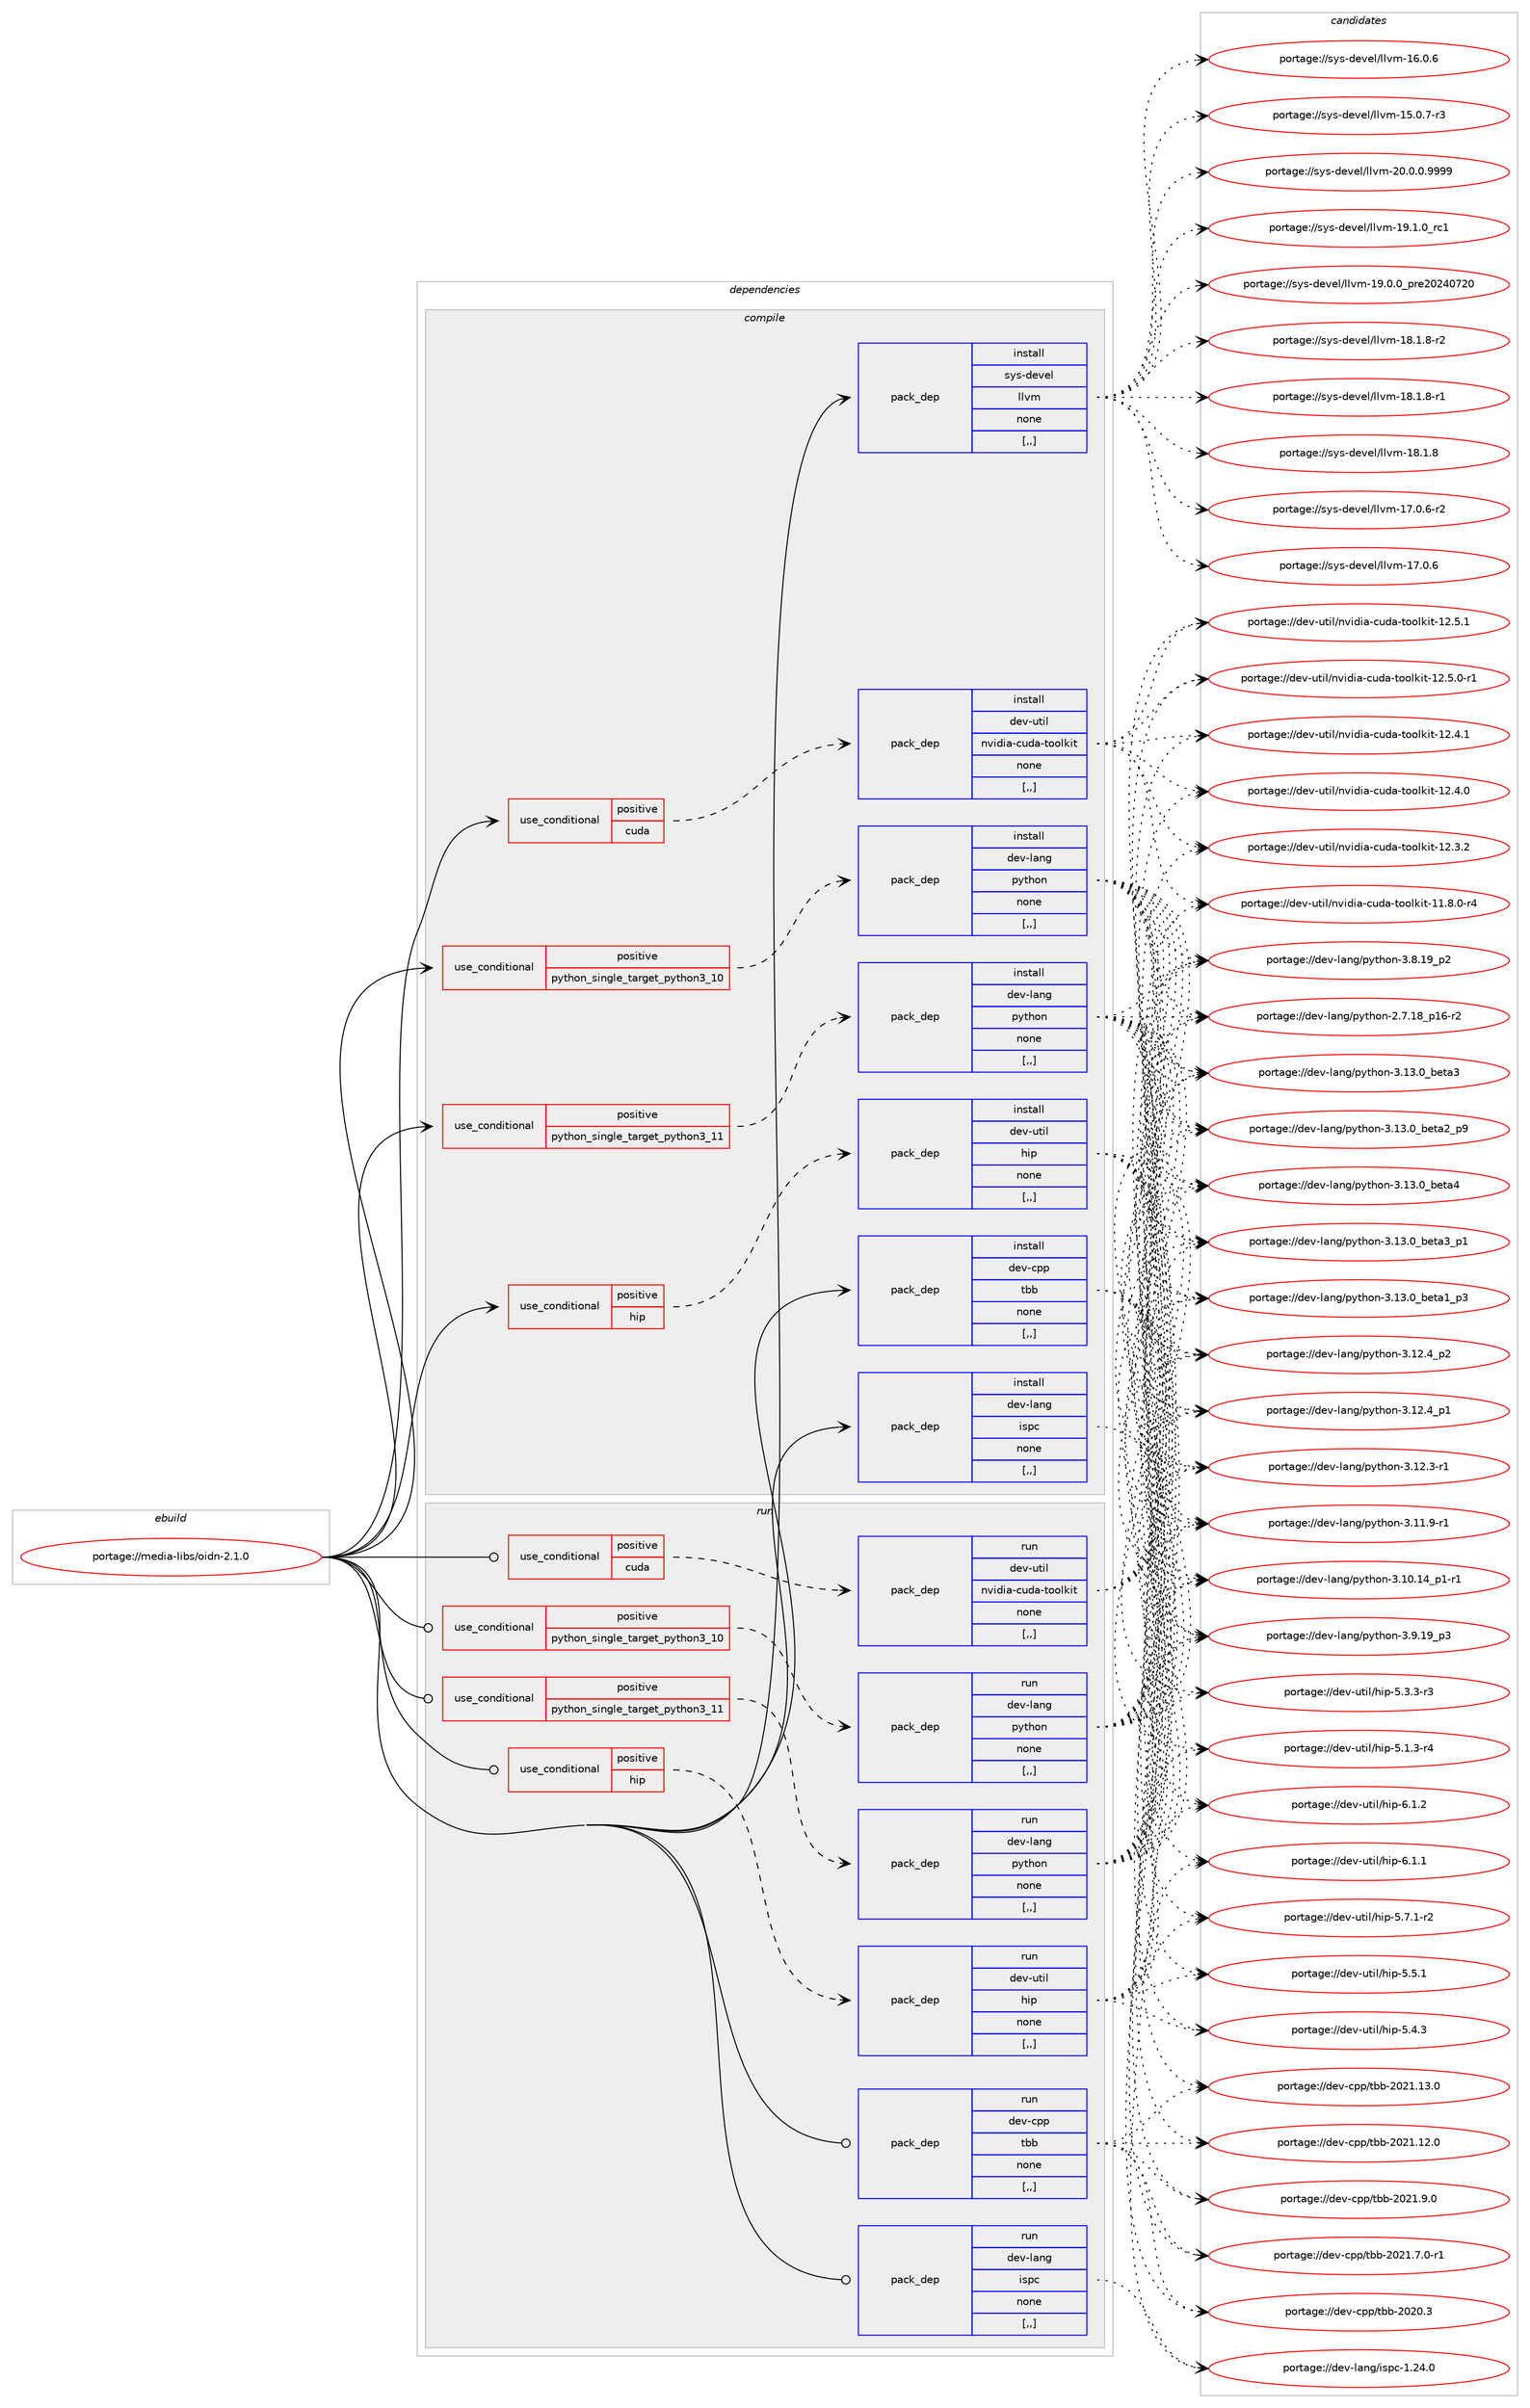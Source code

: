digraph prolog {

# *************
# Graph options
# *************

newrank=true;
concentrate=true;
compound=true;
graph [rankdir=LR,fontname=Helvetica,fontsize=10,ranksep=1.5];#, ranksep=2.5, nodesep=0.2];
edge  [arrowhead=vee];
node  [fontname=Helvetica,fontsize=10];

# **********
# The ebuild
# **********

subgraph cluster_leftcol {
color=gray;
label=<<i>ebuild</i>>;
id [label="portage://media-libs/oidn-2.1.0", color=red, width=4, href="../media-libs/oidn-2.1.0.svg"];
}

# ****************
# The dependencies
# ****************

subgraph cluster_midcol {
color=gray;
label=<<i>dependencies</i>>;
subgraph cluster_compile {
fillcolor="#eeeeee";
style=filled;
label=<<i>compile</i>>;
subgraph cond76781 {
dependency303120 [label=<<TABLE BORDER="0" CELLBORDER="1" CELLSPACING="0" CELLPADDING="4"><TR><TD ROWSPAN="3" CELLPADDING="10">use_conditional</TD></TR><TR><TD>positive</TD></TR><TR><TD>cuda</TD></TR></TABLE>>, shape=none, color=red];
subgraph pack223974 {
dependency303121 [label=<<TABLE BORDER="0" CELLBORDER="1" CELLSPACING="0" CELLPADDING="4" WIDTH="220"><TR><TD ROWSPAN="6" CELLPADDING="30">pack_dep</TD></TR><TR><TD WIDTH="110">install</TD></TR><TR><TD>dev-util</TD></TR><TR><TD>nvidia-cuda-toolkit</TD></TR><TR><TD>none</TD></TR><TR><TD>[,,]</TD></TR></TABLE>>, shape=none, color=blue];
}
dependency303120:e -> dependency303121:w [weight=20,style="dashed",arrowhead="vee"];
}
id:e -> dependency303120:w [weight=20,style="solid",arrowhead="vee"];
subgraph cond76782 {
dependency303122 [label=<<TABLE BORDER="0" CELLBORDER="1" CELLSPACING="0" CELLPADDING="4"><TR><TD ROWSPAN="3" CELLPADDING="10">use_conditional</TD></TR><TR><TD>positive</TD></TR><TR><TD>hip</TD></TR></TABLE>>, shape=none, color=red];
subgraph pack223975 {
dependency303123 [label=<<TABLE BORDER="0" CELLBORDER="1" CELLSPACING="0" CELLPADDING="4" WIDTH="220"><TR><TD ROWSPAN="6" CELLPADDING="30">pack_dep</TD></TR><TR><TD WIDTH="110">install</TD></TR><TR><TD>dev-util</TD></TR><TR><TD>hip</TD></TR><TR><TD>none</TD></TR><TR><TD>[,,]</TD></TR></TABLE>>, shape=none, color=blue];
}
dependency303122:e -> dependency303123:w [weight=20,style="dashed",arrowhead="vee"];
}
id:e -> dependency303122:w [weight=20,style="solid",arrowhead="vee"];
subgraph cond76783 {
dependency303124 [label=<<TABLE BORDER="0" CELLBORDER="1" CELLSPACING="0" CELLPADDING="4"><TR><TD ROWSPAN="3" CELLPADDING="10">use_conditional</TD></TR><TR><TD>positive</TD></TR><TR><TD>python_single_target_python3_10</TD></TR></TABLE>>, shape=none, color=red];
subgraph pack223976 {
dependency303125 [label=<<TABLE BORDER="0" CELLBORDER="1" CELLSPACING="0" CELLPADDING="4" WIDTH="220"><TR><TD ROWSPAN="6" CELLPADDING="30">pack_dep</TD></TR><TR><TD WIDTH="110">install</TD></TR><TR><TD>dev-lang</TD></TR><TR><TD>python</TD></TR><TR><TD>none</TD></TR><TR><TD>[,,]</TD></TR></TABLE>>, shape=none, color=blue];
}
dependency303124:e -> dependency303125:w [weight=20,style="dashed",arrowhead="vee"];
}
id:e -> dependency303124:w [weight=20,style="solid",arrowhead="vee"];
subgraph cond76784 {
dependency303126 [label=<<TABLE BORDER="0" CELLBORDER="1" CELLSPACING="0" CELLPADDING="4"><TR><TD ROWSPAN="3" CELLPADDING="10">use_conditional</TD></TR><TR><TD>positive</TD></TR><TR><TD>python_single_target_python3_11</TD></TR></TABLE>>, shape=none, color=red];
subgraph pack223977 {
dependency303127 [label=<<TABLE BORDER="0" CELLBORDER="1" CELLSPACING="0" CELLPADDING="4" WIDTH="220"><TR><TD ROWSPAN="6" CELLPADDING="30">pack_dep</TD></TR><TR><TD WIDTH="110">install</TD></TR><TR><TD>dev-lang</TD></TR><TR><TD>python</TD></TR><TR><TD>none</TD></TR><TR><TD>[,,]</TD></TR></TABLE>>, shape=none, color=blue];
}
dependency303126:e -> dependency303127:w [weight=20,style="dashed",arrowhead="vee"];
}
id:e -> dependency303126:w [weight=20,style="solid",arrowhead="vee"];
subgraph pack223978 {
dependency303128 [label=<<TABLE BORDER="0" CELLBORDER="1" CELLSPACING="0" CELLPADDING="4" WIDTH="220"><TR><TD ROWSPAN="6" CELLPADDING="30">pack_dep</TD></TR><TR><TD WIDTH="110">install</TD></TR><TR><TD>dev-cpp</TD></TR><TR><TD>tbb</TD></TR><TR><TD>none</TD></TR><TR><TD>[,,]</TD></TR></TABLE>>, shape=none, color=blue];
}
id:e -> dependency303128:w [weight=20,style="solid",arrowhead="vee"];
subgraph pack223979 {
dependency303129 [label=<<TABLE BORDER="0" CELLBORDER="1" CELLSPACING="0" CELLPADDING="4" WIDTH="220"><TR><TD ROWSPAN="6" CELLPADDING="30">pack_dep</TD></TR><TR><TD WIDTH="110">install</TD></TR><TR><TD>dev-lang</TD></TR><TR><TD>ispc</TD></TR><TR><TD>none</TD></TR><TR><TD>[,,]</TD></TR></TABLE>>, shape=none, color=blue];
}
id:e -> dependency303129:w [weight=20,style="solid",arrowhead="vee"];
subgraph pack223980 {
dependency303130 [label=<<TABLE BORDER="0" CELLBORDER="1" CELLSPACING="0" CELLPADDING="4" WIDTH="220"><TR><TD ROWSPAN="6" CELLPADDING="30">pack_dep</TD></TR><TR><TD WIDTH="110">install</TD></TR><TR><TD>sys-devel</TD></TR><TR><TD>llvm</TD></TR><TR><TD>none</TD></TR><TR><TD>[,,]</TD></TR></TABLE>>, shape=none, color=blue];
}
id:e -> dependency303130:w [weight=20,style="solid",arrowhead="vee"];
}
subgraph cluster_compileandrun {
fillcolor="#eeeeee";
style=filled;
label=<<i>compile and run</i>>;
}
subgraph cluster_run {
fillcolor="#eeeeee";
style=filled;
label=<<i>run</i>>;
subgraph cond76785 {
dependency303131 [label=<<TABLE BORDER="0" CELLBORDER="1" CELLSPACING="0" CELLPADDING="4"><TR><TD ROWSPAN="3" CELLPADDING="10">use_conditional</TD></TR><TR><TD>positive</TD></TR><TR><TD>cuda</TD></TR></TABLE>>, shape=none, color=red];
subgraph pack223981 {
dependency303132 [label=<<TABLE BORDER="0" CELLBORDER="1" CELLSPACING="0" CELLPADDING="4" WIDTH="220"><TR><TD ROWSPAN="6" CELLPADDING="30">pack_dep</TD></TR><TR><TD WIDTH="110">run</TD></TR><TR><TD>dev-util</TD></TR><TR><TD>nvidia-cuda-toolkit</TD></TR><TR><TD>none</TD></TR><TR><TD>[,,]</TD></TR></TABLE>>, shape=none, color=blue];
}
dependency303131:e -> dependency303132:w [weight=20,style="dashed",arrowhead="vee"];
}
id:e -> dependency303131:w [weight=20,style="solid",arrowhead="odot"];
subgraph cond76786 {
dependency303133 [label=<<TABLE BORDER="0" CELLBORDER="1" CELLSPACING="0" CELLPADDING="4"><TR><TD ROWSPAN="3" CELLPADDING="10">use_conditional</TD></TR><TR><TD>positive</TD></TR><TR><TD>hip</TD></TR></TABLE>>, shape=none, color=red];
subgraph pack223982 {
dependency303134 [label=<<TABLE BORDER="0" CELLBORDER="1" CELLSPACING="0" CELLPADDING="4" WIDTH="220"><TR><TD ROWSPAN="6" CELLPADDING="30">pack_dep</TD></TR><TR><TD WIDTH="110">run</TD></TR><TR><TD>dev-util</TD></TR><TR><TD>hip</TD></TR><TR><TD>none</TD></TR><TR><TD>[,,]</TD></TR></TABLE>>, shape=none, color=blue];
}
dependency303133:e -> dependency303134:w [weight=20,style="dashed",arrowhead="vee"];
}
id:e -> dependency303133:w [weight=20,style="solid",arrowhead="odot"];
subgraph cond76787 {
dependency303135 [label=<<TABLE BORDER="0" CELLBORDER="1" CELLSPACING="0" CELLPADDING="4"><TR><TD ROWSPAN="3" CELLPADDING="10">use_conditional</TD></TR><TR><TD>positive</TD></TR><TR><TD>python_single_target_python3_10</TD></TR></TABLE>>, shape=none, color=red];
subgraph pack223983 {
dependency303136 [label=<<TABLE BORDER="0" CELLBORDER="1" CELLSPACING="0" CELLPADDING="4" WIDTH="220"><TR><TD ROWSPAN="6" CELLPADDING="30">pack_dep</TD></TR><TR><TD WIDTH="110">run</TD></TR><TR><TD>dev-lang</TD></TR><TR><TD>python</TD></TR><TR><TD>none</TD></TR><TR><TD>[,,]</TD></TR></TABLE>>, shape=none, color=blue];
}
dependency303135:e -> dependency303136:w [weight=20,style="dashed",arrowhead="vee"];
}
id:e -> dependency303135:w [weight=20,style="solid",arrowhead="odot"];
subgraph cond76788 {
dependency303137 [label=<<TABLE BORDER="0" CELLBORDER="1" CELLSPACING="0" CELLPADDING="4"><TR><TD ROWSPAN="3" CELLPADDING="10">use_conditional</TD></TR><TR><TD>positive</TD></TR><TR><TD>python_single_target_python3_11</TD></TR></TABLE>>, shape=none, color=red];
subgraph pack223984 {
dependency303138 [label=<<TABLE BORDER="0" CELLBORDER="1" CELLSPACING="0" CELLPADDING="4" WIDTH="220"><TR><TD ROWSPAN="6" CELLPADDING="30">pack_dep</TD></TR><TR><TD WIDTH="110">run</TD></TR><TR><TD>dev-lang</TD></TR><TR><TD>python</TD></TR><TR><TD>none</TD></TR><TR><TD>[,,]</TD></TR></TABLE>>, shape=none, color=blue];
}
dependency303137:e -> dependency303138:w [weight=20,style="dashed",arrowhead="vee"];
}
id:e -> dependency303137:w [weight=20,style="solid",arrowhead="odot"];
subgraph pack223985 {
dependency303139 [label=<<TABLE BORDER="0" CELLBORDER="1" CELLSPACING="0" CELLPADDING="4" WIDTH="220"><TR><TD ROWSPAN="6" CELLPADDING="30">pack_dep</TD></TR><TR><TD WIDTH="110">run</TD></TR><TR><TD>dev-cpp</TD></TR><TR><TD>tbb</TD></TR><TR><TD>none</TD></TR><TR><TD>[,,]</TD></TR></TABLE>>, shape=none, color=blue];
}
id:e -> dependency303139:w [weight=20,style="solid",arrowhead="odot"];
subgraph pack223986 {
dependency303140 [label=<<TABLE BORDER="0" CELLBORDER="1" CELLSPACING="0" CELLPADDING="4" WIDTH="220"><TR><TD ROWSPAN="6" CELLPADDING="30">pack_dep</TD></TR><TR><TD WIDTH="110">run</TD></TR><TR><TD>dev-lang</TD></TR><TR><TD>ispc</TD></TR><TR><TD>none</TD></TR><TR><TD>[,,]</TD></TR></TABLE>>, shape=none, color=blue];
}
id:e -> dependency303140:w [weight=20,style="solid",arrowhead="odot"];
}
}

# **************
# The candidates
# **************

subgraph cluster_choices {
rank=same;
color=gray;
label=<<i>candidates</i>>;

subgraph choice223974 {
color=black;
nodesep=1;
choice1001011184511711610510847110118105100105974599117100974511611111110810710511645495046534649 [label="portage://dev-util/nvidia-cuda-toolkit-12.5.1", color=red, width=4,href="../dev-util/nvidia-cuda-toolkit-12.5.1.svg"];
choice10010111845117116105108471101181051001059745991171009745116111111108107105116454950465346484511449 [label="portage://dev-util/nvidia-cuda-toolkit-12.5.0-r1", color=red, width=4,href="../dev-util/nvidia-cuda-toolkit-12.5.0-r1.svg"];
choice1001011184511711610510847110118105100105974599117100974511611111110810710511645495046524649 [label="portage://dev-util/nvidia-cuda-toolkit-12.4.1", color=red, width=4,href="../dev-util/nvidia-cuda-toolkit-12.4.1.svg"];
choice1001011184511711610510847110118105100105974599117100974511611111110810710511645495046524648 [label="portage://dev-util/nvidia-cuda-toolkit-12.4.0", color=red, width=4,href="../dev-util/nvidia-cuda-toolkit-12.4.0.svg"];
choice1001011184511711610510847110118105100105974599117100974511611111110810710511645495046514650 [label="portage://dev-util/nvidia-cuda-toolkit-12.3.2", color=red, width=4,href="../dev-util/nvidia-cuda-toolkit-12.3.2.svg"];
choice10010111845117116105108471101181051001059745991171009745116111111108107105116454949465646484511452 [label="portage://dev-util/nvidia-cuda-toolkit-11.8.0-r4", color=red, width=4,href="../dev-util/nvidia-cuda-toolkit-11.8.0-r4.svg"];
dependency303121:e -> choice1001011184511711610510847110118105100105974599117100974511611111110810710511645495046534649:w [style=dotted,weight="100"];
dependency303121:e -> choice10010111845117116105108471101181051001059745991171009745116111111108107105116454950465346484511449:w [style=dotted,weight="100"];
dependency303121:e -> choice1001011184511711610510847110118105100105974599117100974511611111110810710511645495046524649:w [style=dotted,weight="100"];
dependency303121:e -> choice1001011184511711610510847110118105100105974599117100974511611111110810710511645495046524648:w [style=dotted,weight="100"];
dependency303121:e -> choice1001011184511711610510847110118105100105974599117100974511611111110810710511645495046514650:w [style=dotted,weight="100"];
dependency303121:e -> choice10010111845117116105108471101181051001059745991171009745116111111108107105116454949465646484511452:w [style=dotted,weight="100"];
}
subgraph choice223975 {
color=black;
nodesep=1;
choice1001011184511711610510847104105112455446494650 [label="portage://dev-util/hip-6.1.2", color=red, width=4,href="../dev-util/hip-6.1.2.svg"];
choice1001011184511711610510847104105112455446494649 [label="portage://dev-util/hip-6.1.1", color=red, width=4,href="../dev-util/hip-6.1.1.svg"];
choice10010111845117116105108471041051124553465546494511450 [label="portage://dev-util/hip-5.7.1-r2", color=red, width=4,href="../dev-util/hip-5.7.1-r2.svg"];
choice1001011184511711610510847104105112455346534649 [label="portage://dev-util/hip-5.5.1", color=red, width=4,href="../dev-util/hip-5.5.1.svg"];
choice1001011184511711610510847104105112455346524651 [label="portage://dev-util/hip-5.4.3", color=red, width=4,href="../dev-util/hip-5.4.3.svg"];
choice10010111845117116105108471041051124553465146514511451 [label="portage://dev-util/hip-5.3.3-r3", color=red, width=4,href="../dev-util/hip-5.3.3-r3.svg"];
choice10010111845117116105108471041051124553464946514511452 [label="portage://dev-util/hip-5.1.3-r4", color=red, width=4,href="../dev-util/hip-5.1.3-r4.svg"];
dependency303123:e -> choice1001011184511711610510847104105112455446494650:w [style=dotted,weight="100"];
dependency303123:e -> choice1001011184511711610510847104105112455446494649:w [style=dotted,weight="100"];
dependency303123:e -> choice10010111845117116105108471041051124553465546494511450:w [style=dotted,weight="100"];
dependency303123:e -> choice1001011184511711610510847104105112455346534649:w [style=dotted,weight="100"];
dependency303123:e -> choice1001011184511711610510847104105112455346524651:w [style=dotted,weight="100"];
dependency303123:e -> choice10010111845117116105108471041051124553465146514511451:w [style=dotted,weight="100"];
dependency303123:e -> choice10010111845117116105108471041051124553464946514511452:w [style=dotted,weight="100"];
}
subgraph choice223976 {
color=black;
nodesep=1;
choice1001011184510897110103471121211161041111104551464951464895981011169752 [label="portage://dev-lang/python-3.13.0_beta4", color=red, width=4,href="../dev-lang/python-3.13.0_beta4.svg"];
choice10010111845108971101034711212111610411111045514649514648959810111697519511249 [label="portage://dev-lang/python-3.13.0_beta3_p1", color=red, width=4,href="../dev-lang/python-3.13.0_beta3_p1.svg"];
choice1001011184510897110103471121211161041111104551464951464895981011169751 [label="portage://dev-lang/python-3.13.0_beta3", color=red, width=4,href="../dev-lang/python-3.13.0_beta3.svg"];
choice10010111845108971101034711212111610411111045514649514648959810111697509511257 [label="portage://dev-lang/python-3.13.0_beta2_p9", color=red, width=4,href="../dev-lang/python-3.13.0_beta2_p9.svg"];
choice10010111845108971101034711212111610411111045514649514648959810111697499511251 [label="portage://dev-lang/python-3.13.0_beta1_p3", color=red, width=4,href="../dev-lang/python-3.13.0_beta1_p3.svg"];
choice100101118451089711010347112121116104111110455146495046529511250 [label="portage://dev-lang/python-3.12.4_p2", color=red, width=4,href="../dev-lang/python-3.12.4_p2.svg"];
choice100101118451089711010347112121116104111110455146495046529511249 [label="portage://dev-lang/python-3.12.4_p1", color=red, width=4,href="../dev-lang/python-3.12.4_p1.svg"];
choice100101118451089711010347112121116104111110455146495046514511449 [label="portage://dev-lang/python-3.12.3-r1", color=red, width=4,href="../dev-lang/python-3.12.3-r1.svg"];
choice100101118451089711010347112121116104111110455146494946574511449 [label="portage://dev-lang/python-3.11.9-r1", color=red, width=4,href="../dev-lang/python-3.11.9-r1.svg"];
choice100101118451089711010347112121116104111110455146494846495295112494511449 [label="portage://dev-lang/python-3.10.14_p1-r1", color=red, width=4,href="../dev-lang/python-3.10.14_p1-r1.svg"];
choice100101118451089711010347112121116104111110455146574649579511251 [label="portage://dev-lang/python-3.9.19_p3", color=red, width=4,href="../dev-lang/python-3.9.19_p3.svg"];
choice100101118451089711010347112121116104111110455146564649579511250 [label="portage://dev-lang/python-3.8.19_p2", color=red, width=4,href="../dev-lang/python-3.8.19_p2.svg"];
choice100101118451089711010347112121116104111110455046554649569511249544511450 [label="portage://dev-lang/python-2.7.18_p16-r2", color=red, width=4,href="../dev-lang/python-2.7.18_p16-r2.svg"];
dependency303125:e -> choice1001011184510897110103471121211161041111104551464951464895981011169752:w [style=dotted,weight="100"];
dependency303125:e -> choice10010111845108971101034711212111610411111045514649514648959810111697519511249:w [style=dotted,weight="100"];
dependency303125:e -> choice1001011184510897110103471121211161041111104551464951464895981011169751:w [style=dotted,weight="100"];
dependency303125:e -> choice10010111845108971101034711212111610411111045514649514648959810111697509511257:w [style=dotted,weight="100"];
dependency303125:e -> choice10010111845108971101034711212111610411111045514649514648959810111697499511251:w [style=dotted,weight="100"];
dependency303125:e -> choice100101118451089711010347112121116104111110455146495046529511250:w [style=dotted,weight="100"];
dependency303125:e -> choice100101118451089711010347112121116104111110455146495046529511249:w [style=dotted,weight="100"];
dependency303125:e -> choice100101118451089711010347112121116104111110455146495046514511449:w [style=dotted,weight="100"];
dependency303125:e -> choice100101118451089711010347112121116104111110455146494946574511449:w [style=dotted,weight="100"];
dependency303125:e -> choice100101118451089711010347112121116104111110455146494846495295112494511449:w [style=dotted,weight="100"];
dependency303125:e -> choice100101118451089711010347112121116104111110455146574649579511251:w [style=dotted,weight="100"];
dependency303125:e -> choice100101118451089711010347112121116104111110455146564649579511250:w [style=dotted,weight="100"];
dependency303125:e -> choice100101118451089711010347112121116104111110455046554649569511249544511450:w [style=dotted,weight="100"];
}
subgraph choice223977 {
color=black;
nodesep=1;
choice1001011184510897110103471121211161041111104551464951464895981011169752 [label="portage://dev-lang/python-3.13.0_beta4", color=red, width=4,href="../dev-lang/python-3.13.0_beta4.svg"];
choice10010111845108971101034711212111610411111045514649514648959810111697519511249 [label="portage://dev-lang/python-3.13.0_beta3_p1", color=red, width=4,href="../dev-lang/python-3.13.0_beta3_p1.svg"];
choice1001011184510897110103471121211161041111104551464951464895981011169751 [label="portage://dev-lang/python-3.13.0_beta3", color=red, width=4,href="../dev-lang/python-3.13.0_beta3.svg"];
choice10010111845108971101034711212111610411111045514649514648959810111697509511257 [label="portage://dev-lang/python-3.13.0_beta2_p9", color=red, width=4,href="../dev-lang/python-3.13.0_beta2_p9.svg"];
choice10010111845108971101034711212111610411111045514649514648959810111697499511251 [label="portage://dev-lang/python-3.13.0_beta1_p3", color=red, width=4,href="../dev-lang/python-3.13.0_beta1_p3.svg"];
choice100101118451089711010347112121116104111110455146495046529511250 [label="portage://dev-lang/python-3.12.4_p2", color=red, width=4,href="../dev-lang/python-3.12.4_p2.svg"];
choice100101118451089711010347112121116104111110455146495046529511249 [label="portage://dev-lang/python-3.12.4_p1", color=red, width=4,href="../dev-lang/python-3.12.4_p1.svg"];
choice100101118451089711010347112121116104111110455146495046514511449 [label="portage://dev-lang/python-3.12.3-r1", color=red, width=4,href="../dev-lang/python-3.12.3-r1.svg"];
choice100101118451089711010347112121116104111110455146494946574511449 [label="portage://dev-lang/python-3.11.9-r1", color=red, width=4,href="../dev-lang/python-3.11.9-r1.svg"];
choice100101118451089711010347112121116104111110455146494846495295112494511449 [label="portage://dev-lang/python-3.10.14_p1-r1", color=red, width=4,href="../dev-lang/python-3.10.14_p1-r1.svg"];
choice100101118451089711010347112121116104111110455146574649579511251 [label="portage://dev-lang/python-3.9.19_p3", color=red, width=4,href="../dev-lang/python-3.9.19_p3.svg"];
choice100101118451089711010347112121116104111110455146564649579511250 [label="portage://dev-lang/python-3.8.19_p2", color=red, width=4,href="../dev-lang/python-3.8.19_p2.svg"];
choice100101118451089711010347112121116104111110455046554649569511249544511450 [label="portage://dev-lang/python-2.7.18_p16-r2", color=red, width=4,href="../dev-lang/python-2.7.18_p16-r2.svg"];
dependency303127:e -> choice1001011184510897110103471121211161041111104551464951464895981011169752:w [style=dotted,weight="100"];
dependency303127:e -> choice10010111845108971101034711212111610411111045514649514648959810111697519511249:w [style=dotted,weight="100"];
dependency303127:e -> choice1001011184510897110103471121211161041111104551464951464895981011169751:w [style=dotted,weight="100"];
dependency303127:e -> choice10010111845108971101034711212111610411111045514649514648959810111697509511257:w [style=dotted,weight="100"];
dependency303127:e -> choice10010111845108971101034711212111610411111045514649514648959810111697499511251:w [style=dotted,weight="100"];
dependency303127:e -> choice100101118451089711010347112121116104111110455146495046529511250:w [style=dotted,weight="100"];
dependency303127:e -> choice100101118451089711010347112121116104111110455146495046529511249:w [style=dotted,weight="100"];
dependency303127:e -> choice100101118451089711010347112121116104111110455146495046514511449:w [style=dotted,weight="100"];
dependency303127:e -> choice100101118451089711010347112121116104111110455146494946574511449:w [style=dotted,weight="100"];
dependency303127:e -> choice100101118451089711010347112121116104111110455146494846495295112494511449:w [style=dotted,weight="100"];
dependency303127:e -> choice100101118451089711010347112121116104111110455146574649579511251:w [style=dotted,weight="100"];
dependency303127:e -> choice100101118451089711010347112121116104111110455146564649579511250:w [style=dotted,weight="100"];
dependency303127:e -> choice100101118451089711010347112121116104111110455046554649569511249544511450:w [style=dotted,weight="100"];
}
subgraph choice223978 {
color=black;
nodesep=1;
choice100101118459911211247116989845504850494649514648 [label="portage://dev-cpp/tbb-2021.13.0", color=red, width=4,href="../dev-cpp/tbb-2021.13.0.svg"];
choice100101118459911211247116989845504850494649504648 [label="portage://dev-cpp/tbb-2021.12.0", color=red, width=4,href="../dev-cpp/tbb-2021.12.0.svg"];
choice1001011184599112112471169898455048504946574648 [label="portage://dev-cpp/tbb-2021.9.0", color=red, width=4,href="../dev-cpp/tbb-2021.9.0.svg"];
choice10010111845991121124711698984550485049465546484511449 [label="portage://dev-cpp/tbb-2021.7.0-r1", color=red, width=4,href="../dev-cpp/tbb-2021.7.0-r1.svg"];
choice100101118459911211247116989845504850484651 [label="portage://dev-cpp/tbb-2020.3", color=red, width=4,href="../dev-cpp/tbb-2020.3.svg"];
dependency303128:e -> choice100101118459911211247116989845504850494649514648:w [style=dotted,weight="100"];
dependency303128:e -> choice100101118459911211247116989845504850494649504648:w [style=dotted,weight="100"];
dependency303128:e -> choice1001011184599112112471169898455048504946574648:w [style=dotted,weight="100"];
dependency303128:e -> choice10010111845991121124711698984550485049465546484511449:w [style=dotted,weight="100"];
dependency303128:e -> choice100101118459911211247116989845504850484651:w [style=dotted,weight="100"];
}
subgraph choice223979 {
color=black;
nodesep=1;
choice1001011184510897110103471051151129945494650524648 [label="portage://dev-lang/ispc-1.24.0", color=red, width=4,href="../dev-lang/ispc-1.24.0.svg"];
dependency303129:e -> choice1001011184510897110103471051151129945494650524648:w [style=dotted,weight="100"];
}
subgraph choice223980 {
color=black;
nodesep=1;
choice1151211154510010111810110847108108118109455048464846484657575757 [label="portage://sys-devel/llvm-20.0.0.9999", color=red, width=4,href="../sys-devel/llvm-20.0.0.9999.svg"];
choice115121115451001011181011084710810811810945495746494648951149949 [label="portage://sys-devel/llvm-19.1.0_rc1", color=red, width=4,href="../sys-devel/llvm-19.1.0_rc1.svg"];
choice115121115451001011181011084710810811810945495746484648951121141015048505248555048 [label="portage://sys-devel/llvm-19.0.0_pre20240720", color=red, width=4,href="../sys-devel/llvm-19.0.0_pre20240720.svg"];
choice1151211154510010111810110847108108118109454956464946564511450 [label="portage://sys-devel/llvm-18.1.8-r2", color=red, width=4,href="../sys-devel/llvm-18.1.8-r2.svg"];
choice1151211154510010111810110847108108118109454956464946564511449 [label="portage://sys-devel/llvm-18.1.8-r1", color=red, width=4,href="../sys-devel/llvm-18.1.8-r1.svg"];
choice115121115451001011181011084710810811810945495646494656 [label="portage://sys-devel/llvm-18.1.8", color=red, width=4,href="../sys-devel/llvm-18.1.8.svg"];
choice1151211154510010111810110847108108118109454955464846544511450 [label="portage://sys-devel/llvm-17.0.6-r2", color=red, width=4,href="../sys-devel/llvm-17.0.6-r2.svg"];
choice115121115451001011181011084710810811810945495546484654 [label="portage://sys-devel/llvm-17.0.6", color=red, width=4,href="../sys-devel/llvm-17.0.6.svg"];
choice115121115451001011181011084710810811810945495446484654 [label="portage://sys-devel/llvm-16.0.6", color=red, width=4,href="../sys-devel/llvm-16.0.6.svg"];
choice1151211154510010111810110847108108118109454953464846554511451 [label="portage://sys-devel/llvm-15.0.7-r3", color=red, width=4,href="../sys-devel/llvm-15.0.7-r3.svg"];
dependency303130:e -> choice1151211154510010111810110847108108118109455048464846484657575757:w [style=dotted,weight="100"];
dependency303130:e -> choice115121115451001011181011084710810811810945495746494648951149949:w [style=dotted,weight="100"];
dependency303130:e -> choice115121115451001011181011084710810811810945495746484648951121141015048505248555048:w [style=dotted,weight="100"];
dependency303130:e -> choice1151211154510010111810110847108108118109454956464946564511450:w [style=dotted,weight="100"];
dependency303130:e -> choice1151211154510010111810110847108108118109454956464946564511449:w [style=dotted,weight="100"];
dependency303130:e -> choice115121115451001011181011084710810811810945495646494656:w [style=dotted,weight="100"];
dependency303130:e -> choice1151211154510010111810110847108108118109454955464846544511450:w [style=dotted,weight="100"];
dependency303130:e -> choice115121115451001011181011084710810811810945495546484654:w [style=dotted,weight="100"];
dependency303130:e -> choice115121115451001011181011084710810811810945495446484654:w [style=dotted,weight="100"];
dependency303130:e -> choice1151211154510010111810110847108108118109454953464846554511451:w [style=dotted,weight="100"];
}
subgraph choice223981 {
color=black;
nodesep=1;
choice1001011184511711610510847110118105100105974599117100974511611111110810710511645495046534649 [label="portage://dev-util/nvidia-cuda-toolkit-12.5.1", color=red, width=4,href="../dev-util/nvidia-cuda-toolkit-12.5.1.svg"];
choice10010111845117116105108471101181051001059745991171009745116111111108107105116454950465346484511449 [label="portage://dev-util/nvidia-cuda-toolkit-12.5.0-r1", color=red, width=4,href="../dev-util/nvidia-cuda-toolkit-12.5.0-r1.svg"];
choice1001011184511711610510847110118105100105974599117100974511611111110810710511645495046524649 [label="portage://dev-util/nvidia-cuda-toolkit-12.4.1", color=red, width=4,href="../dev-util/nvidia-cuda-toolkit-12.4.1.svg"];
choice1001011184511711610510847110118105100105974599117100974511611111110810710511645495046524648 [label="portage://dev-util/nvidia-cuda-toolkit-12.4.0", color=red, width=4,href="../dev-util/nvidia-cuda-toolkit-12.4.0.svg"];
choice1001011184511711610510847110118105100105974599117100974511611111110810710511645495046514650 [label="portage://dev-util/nvidia-cuda-toolkit-12.3.2", color=red, width=4,href="../dev-util/nvidia-cuda-toolkit-12.3.2.svg"];
choice10010111845117116105108471101181051001059745991171009745116111111108107105116454949465646484511452 [label="portage://dev-util/nvidia-cuda-toolkit-11.8.0-r4", color=red, width=4,href="../dev-util/nvidia-cuda-toolkit-11.8.0-r4.svg"];
dependency303132:e -> choice1001011184511711610510847110118105100105974599117100974511611111110810710511645495046534649:w [style=dotted,weight="100"];
dependency303132:e -> choice10010111845117116105108471101181051001059745991171009745116111111108107105116454950465346484511449:w [style=dotted,weight="100"];
dependency303132:e -> choice1001011184511711610510847110118105100105974599117100974511611111110810710511645495046524649:w [style=dotted,weight="100"];
dependency303132:e -> choice1001011184511711610510847110118105100105974599117100974511611111110810710511645495046524648:w [style=dotted,weight="100"];
dependency303132:e -> choice1001011184511711610510847110118105100105974599117100974511611111110810710511645495046514650:w [style=dotted,weight="100"];
dependency303132:e -> choice10010111845117116105108471101181051001059745991171009745116111111108107105116454949465646484511452:w [style=dotted,weight="100"];
}
subgraph choice223982 {
color=black;
nodesep=1;
choice1001011184511711610510847104105112455446494650 [label="portage://dev-util/hip-6.1.2", color=red, width=4,href="../dev-util/hip-6.1.2.svg"];
choice1001011184511711610510847104105112455446494649 [label="portage://dev-util/hip-6.1.1", color=red, width=4,href="../dev-util/hip-6.1.1.svg"];
choice10010111845117116105108471041051124553465546494511450 [label="portage://dev-util/hip-5.7.1-r2", color=red, width=4,href="../dev-util/hip-5.7.1-r2.svg"];
choice1001011184511711610510847104105112455346534649 [label="portage://dev-util/hip-5.5.1", color=red, width=4,href="../dev-util/hip-5.5.1.svg"];
choice1001011184511711610510847104105112455346524651 [label="portage://dev-util/hip-5.4.3", color=red, width=4,href="../dev-util/hip-5.4.3.svg"];
choice10010111845117116105108471041051124553465146514511451 [label="portage://dev-util/hip-5.3.3-r3", color=red, width=4,href="../dev-util/hip-5.3.3-r3.svg"];
choice10010111845117116105108471041051124553464946514511452 [label="portage://dev-util/hip-5.1.3-r4", color=red, width=4,href="../dev-util/hip-5.1.3-r4.svg"];
dependency303134:e -> choice1001011184511711610510847104105112455446494650:w [style=dotted,weight="100"];
dependency303134:e -> choice1001011184511711610510847104105112455446494649:w [style=dotted,weight="100"];
dependency303134:e -> choice10010111845117116105108471041051124553465546494511450:w [style=dotted,weight="100"];
dependency303134:e -> choice1001011184511711610510847104105112455346534649:w [style=dotted,weight="100"];
dependency303134:e -> choice1001011184511711610510847104105112455346524651:w [style=dotted,weight="100"];
dependency303134:e -> choice10010111845117116105108471041051124553465146514511451:w [style=dotted,weight="100"];
dependency303134:e -> choice10010111845117116105108471041051124553464946514511452:w [style=dotted,weight="100"];
}
subgraph choice223983 {
color=black;
nodesep=1;
choice1001011184510897110103471121211161041111104551464951464895981011169752 [label="portage://dev-lang/python-3.13.0_beta4", color=red, width=4,href="../dev-lang/python-3.13.0_beta4.svg"];
choice10010111845108971101034711212111610411111045514649514648959810111697519511249 [label="portage://dev-lang/python-3.13.0_beta3_p1", color=red, width=4,href="../dev-lang/python-3.13.0_beta3_p1.svg"];
choice1001011184510897110103471121211161041111104551464951464895981011169751 [label="portage://dev-lang/python-3.13.0_beta3", color=red, width=4,href="../dev-lang/python-3.13.0_beta3.svg"];
choice10010111845108971101034711212111610411111045514649514648959810111697509511257 [label="portage://dev-lang/python-3.13.0_beta2_p9", color=red, width=4,href="../dev-lang/python-3.13.0_beta2_p9.svg"];
choice10010111845108971101034711212111610411111045514649514648959810111697499511251 [label="portage://dev-lang/python-3.13.0_beta1_p3", color=red, width=4,href="../dev-lang/python-3.13.0_beta1_p3.svg"];
choice100101118451089711010347112121116104111110455146495046529511250 [label="portage://dev-lang/python-3.12.4_p2", color=red, width=4,href="../dev-lang/python-3.12.4_p2.svg"];
choice100101118451089711010347112121116104111110455146495046529511249 [label="portage://dev-lang/python-3.12.4_p1", color=red, width=4,href="../dev-lang/python-3.12.4_p1.svg"];
choice100101118451089711010347112121116104111110455146495046514511449 [label="portage://dev-lang/python-3.12.3-r1", color=red, width=4,href="../dev-lang/python-3.12.3-r1.svg"];
choice100101118451089711010347112121116104111110455146494946574511449 [label="portage://dev-lang/python-3.11.9-r1", color=red, width=4,href="../dev-lang/python-3.11.9-r1.svg"];
choice100101118451089711010347112121116104111110455146494846495295112494511449 [label="portage://dev-lang/python-3.10.14_p1-r1", color=red, width=4,href="../dev-lang/python-3.10.14_p1-r1.svg"];
choice100101118451089711010347112121116104111110455146574649579511251 [label="portage://dev-lang/python-3.9.19_p3", color=red, width=4,href="../dev-lang/python-3.9.19_p3.svg"];
choice100101118451089711010347112121116104111110455146564649579511250 [label="portage://dev-lang/python-3.8.19_p2", color=red, width=4,href="../dev-lang/python-3.8.19_p2.svg"];
choice100101118451089711010347112121116104111110455046554649569511249544511450 [label="portage://dev-lang/python-2.7.18_p16-r2", color=red, width=4,href="../dev-lang/python-2.7.18_p16-r2.svg"];
dependency303136:e -> choice1001011184510897110103471121211161041111104551464951464895981011169752:w [style=dotted,weight="100"];
dependency303136:e -> choice10010111845108971101034711212111610411111045514649514648959810111697519511249:w [style=dotted,weight="100"];
dependency303136:e -> choice1001011184510897110103471121211161041111104551464951464895981011169751:w [style=dotted,weight="100"];
dependency303136:e -> choice10010111845108971101034711212111610411111045514649514648959810111697509511257:w [style=dotted,weight="100"];
dependency303136:e -> choice10010111845108971101034711212111610411111045514649514648959810111697499511251:w [style=dotted,weight="100"];
dependency303136:e -> choice100101118451089711010347112121116104111110455146495046529511250:w [style=dotted,weight="100"];
dependency303136:e -> choice100101118451089711010347112121116104111110455146495046529511249:w [style=dotted,weight="100"];
dependency303136:e -> choice100101118451089711010347112121116104111110455146495046514511449:w [style=dotted,weight="100"];
dependency303136:e -> choice100101118451089711010347112121116104111110455146494946574511449:w [style=dotted,weight="100"];
dependency303136:e -> choice100101118451089711010347112121116104111110455146494846495295112494511449:w [style=dotted,weight="100"];
dependency303136:e -> choice100101118451089711010347112121116104111110455146574649579511251:w [style=dotted,weight="100"];
dependency303136:e -> choice100101118451089711010347112121116104111110455146564649579511250:w [style=dotted,weight="100"];
dependency303136:e -> choice100101118451089711010347112121116104111110455046554649569511249544511450:w [style=dotted,weight="100"];
}
subgraph choice223984 {
color=black;
nodesep=1;
choice1001011184510897110103471121211161041111104551464951464895981011169752 [label="portage://dev-lang/python-3.13.0_beta4", color=red, width=4,href="../dev-lang/python-3.13.0_beta4.svg"];
choice10010111845108971101034711212111610411111045514649514648959810111697519511249 [label="portage://dev-lang/python-3.13.0_beta3_p1", color=red, width=4,href="../dev-lang/python-3.13.0_beta3_p1.svg"];
choice1001011184510897110103471121211161041111104551464951464895981011169751 [label="portage://dev-lang/python-3.13.0_beta3", color=red, width=4,href="../dev-lang/python-3.13.0_beta3.svg"];
choice10010111845108971101034711212111610411111045514649514648959810111697509511257 [label="portage://dev-lang/python-3.13.0_beta2_p9", color=red, width=4,href="../dev-lang/python-3.13.0_beta2_p9.svg"];
choice10010111845108971101034711212111610411111045514649514648959810111697499511251 [label="portage://dev-lang/python-3.13.0_beta1_p3", color=red, width=4,href="../dev-lang/python-3.13.0_beta1_p3.svg"];
choice100101118451089711010347112121116104111110455146495046529511250 [label="portage://dev-lang/python-3.12.4_p2", color=red, width=4,href="../dev-lang/python-3.12.4_p2.svg"];
choice100101118451089711010347112121116104111110455146495046529511249 [label="portage://dev-lang/python-3.12.4_p1", color=red, width=4,href="../dev-lang/python-3.12.4_p1.svg"];
choice100101118451089711010347112121116104111110455146495046514511449 [label="portage://dev-lang/python-3.12.3-r1", color=red, width=4,href="../dev-lang/python-3.12.3-r1.svg"];
choice100101118451089711010347112121116104111110455146494946574511449 [label="portage://dev-lang/python-3.11.9-r1", color=red, width=4,href="../dev-lang/python-3.11.9-r1.svg"];
choice100101118451089711010347112121116104111110455146494846495295112494511449 [label="portage://dev-lang/python-3.10.14_p1-r1", color=red, width=4,href="../dev-lang/python-3.10.14_p1-r1.svg"];
choice100101118451089711010347112121116104111110455146574649579511251 [label="portage://dev-lang/python-3.9.19_p3", color=red, width=4,href="../dev-lang/python-3.9.19_p3.svg"];
choice100101118451089711010347112121116104111110455146564649579511250 [label="portage://dev-lang/python-3.8.19_p2", color=red, width=4,href="../dev-lang/python-3.8.19_p2.svg"];
choice100101118451089711010347112121116104111110455046554649569511249544511450 [label="portage://dev-lang/python-2.7.18_p16-r2", color=red, width=4,href="../dev-lang/python-2.7.18_p16-r2.svg"];
dependency303138:e -> choice1001011184510897110103471121211161041111104551464951464895981011169752:w [style=dotted,weight="100"];
dependency303138:e -> choice10010111845108971101034711212111610411111045514649514648959810111697519511249:w [style=dotted,weight="100"];
dependency303138:e -> choice1001011184510897110103471121211161041111104551464951464895981011169751:w [style=dotted,weight="100"];
dependency303138:e -> choice10010111845108971101034711212111610411111045514649514648959810111697509511257:w [style=dotted,weight="100"];
dependency303138:e -> choice10010111845108971101034711212111610411111045514649514648959810111697499511251:w [style=dotted,weight="100"];
dependency303138:e -> choice100101118451089711010347112121116104111110455146495046529511250:w [style=dotted,weight="100"];
dependency303138:e -> choice100101118451089711010347112121116104111110455146495046529511249:w [style=dotted,weight="100"];
dependency303138:e -> choice100101118451089711010347112121116104111110455146495046514511449:w [style=dotted,weight="100"];
dependency303138:e -> choice100101118451089711010347112121116104111110455146494946574511449:w [style=dotted,weight="100"];
dependency303138:e -> choice100101118451089711010347112121116104111110455146494846495295112494511449:w [style=dotted,weight="100"];
dependency303138:e -> choice100101118451089711010347112121116104111110455146574649579511251:w [style=dotted,weight="100"];
dependency303138:e -> choice100101118451089711010347112121116104111110455146564649579511250:w [style=dotted,weight="100"];
dependency303138:e -> choice100101118451089711010347112121116104111110455046554649569511249544511450:w [style=dotted,weight="100"];
}
subgraph choice223985 {
color=black;
nodesep=1;
choice100101118459911211247116989845504850494649514648 [label="portage://dev-cpp/tbb-2021.13.0", color=red, width=4,href="../dev-cpp/tbb-2021.13.0.svg"];
choice100101118459911211247116989845504850494649504648 [label="portage://dev-cpp/tbb-2021.12.0", color=red, width=4,href="../dev-cpp/tbb-2021.12.0.svg"];
choice1001011184599112112471169898455048504946574648 [label="portage://dev-cpp/tbb-2021.9.0", color=red, width=4,href="../dev-cpp/tbb-2021.9.0.svg"];
choice10010111845991121124711698984550485049465546484511449 [label="portage://dev-cpp/tbb-2021.7.0-r1", color=red, width=4,href="../dev-cpp/tbb-2021.7.0-r1.svg"];
choice100101118459911211247116989845504850484651 [label="portage://dev-cpp/tbb-2020.3", color=red, width=4,href="../dev-cpp/tbb-2020.3.svg"];
dependency303139:e -> choice100101118459911211247116989845504850494649514648:w [style=dotted,weight="100"];
dependency303139:e -> choice100101118459911211247116989845504850494649504648:w [style=dotted,weight="100"];
dependency303139:e -> choice1001011184599112112471169898455048504946574648:w [style=dotted,weight="100"];
dependency303139:e -> choice10010111845991121124711698984550485049465546484511449:w [style=dotted,weight="100"];
dependency303139:e -> choice100101118459911211247116989845504850484651:w [style=dotted,weight="100"];
}
subgraph choice223986 {
color=black;
nodesep=1;
choice1001011184510897110103471051151129945494650524648 [label="portage://dev-lang/ispc-1.24.0", color=red, width=4,href="../dev-lang/ispc-1.24.0.svg"];
dependency303140:e -> choice1001011184510897110103471051151129945494650524648:w [style=dotted,weight="100"];
}
}

}
